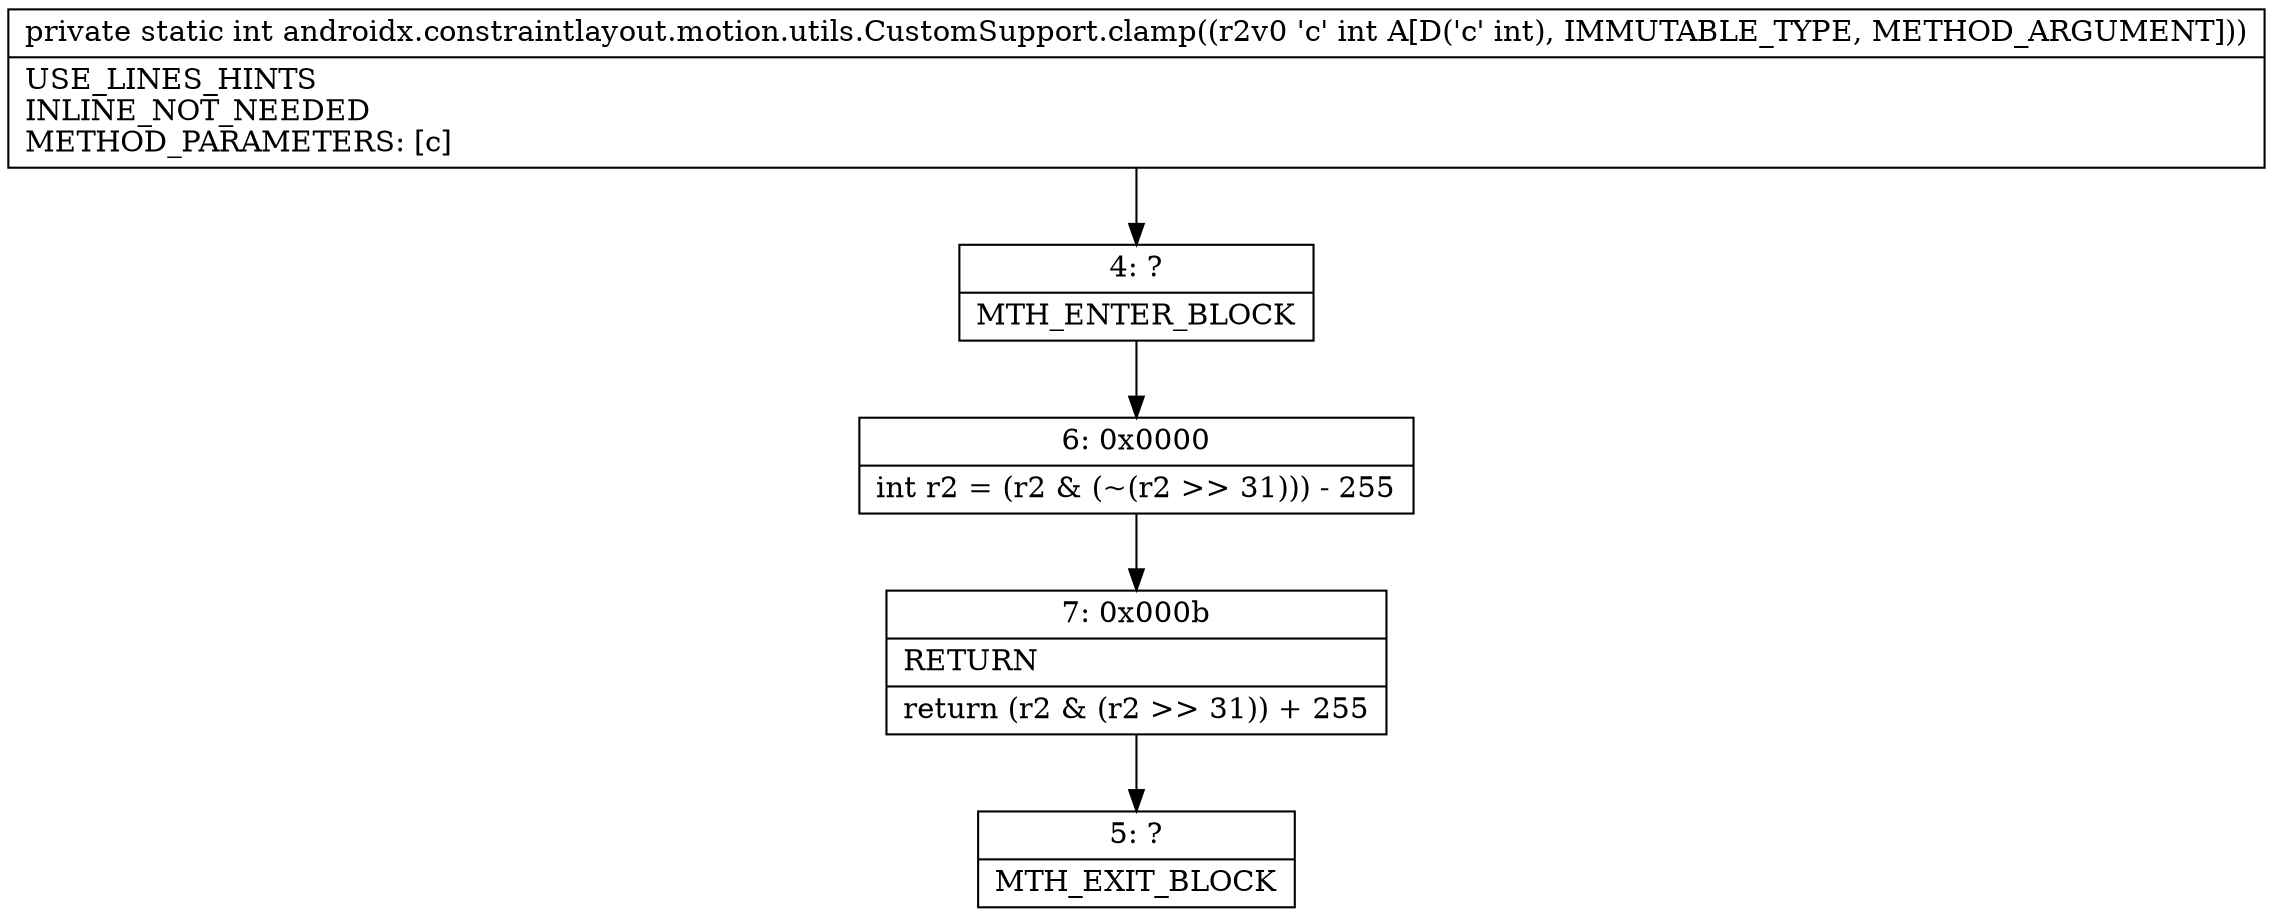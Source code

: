 digraph "CFG forandroidx.constraintlayout.motion.utils.CustomSupport.clamp(I)I" {
Node_4 [shape=record,label="{4\:\ ?|MTH_ENTER_BLOCK\l}"];
Node_6 [shape=record,label="{6\:\ 0x0000|int r2 = (r2 & (~(r2 \>\> 31))) \- 255\l}"];
Node_7 [shape=record,label="{7\:\ 0x000b|RETURN\l|return (r2 & (r2 \>\> 31)) + 255\l}"];
Node_5 [shape=record,label="{5\:\ ?|MTH_EXIT_BLOCK\l}"];
MethodNode[shape=record,label="{private static int androidx.constraintlayout.motion.utils.CustomSupport.clamp((r2v0 'c' int A[D('c' int), IMMUTABLE_TYPE, METHOD_ARGUMENT]))  | USE_LINES_HINTS\lINLINE_NOT_NEEDED\lMETHOD_PARAMETERS: [c]\l}"];
MethodNode -> Node_4;Node_4 -> Node_6;
Node_6 -> Node_7;
Node_7 -> Node_5;
}

